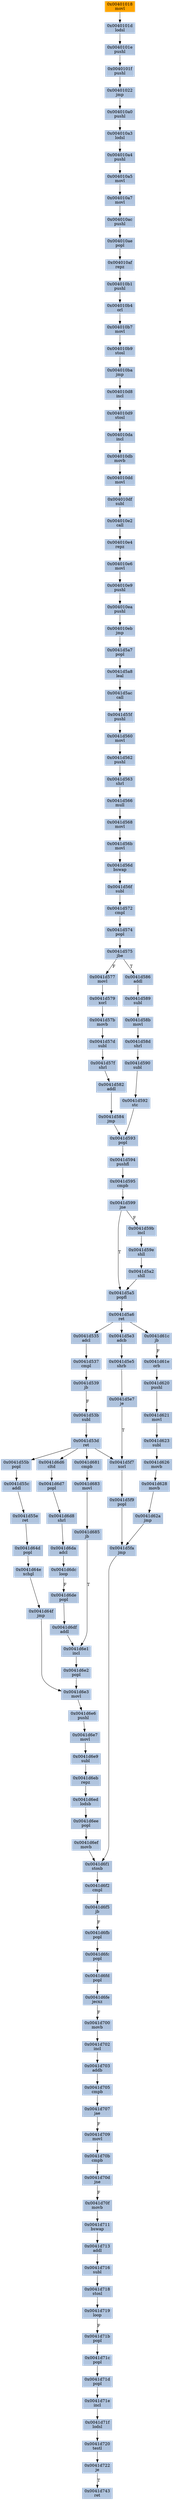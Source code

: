 strict digraph G {
	graph [bgcolor=transparent,
		name=G
	];
	node [color=lightsteelblue,
		fillcolor=lightsteelblue,
		shape=rectangle,
		style=filled
	];
	"0x004010e6"	[label="0x004010e6
movl"];
	"0x004010e9"	[label="0x004010e9
pushl"];
	"0x004010e6" -> "0x004010e9"	[color="#000000"];
	"0x004010a4"	[label="0x004010a4
pushl"];
	"0x004010a5"	[label="0x004010a5
movl"];
	"0x004010a4" -> "0x004010a5"	[color="#000000"];
	"0x004010e4"	[label="0x004010e4
repz"];
	"0x004010e4" -> "0x004010e6"	[color="#000000"];
	"0x0041d57d"	[label="0x0041d57d
subl"];
	"0x0041d57f"	[label="0x0041d57f
shrl"];
	"0x0041d57d" -> "0x0041d57f"	[color="#000000"];
	"0x0041d57b"	[label="0x0041d57b
movb"];
	"0x0041d57b" -> "0x0041d57d"	[color="#000000"];
	"0x0041d6ee"	[label="0x0041d6ee
popl"];
	"0x0041d6ef"	[label="0x0041d6ef
movb"];
	"0x0041d6ee" -> "0x0041d6ef"	[color="#000000"];
	"0x0041d5f9"	[label="0x0041d5f9
popl"];
	"0x0041d5fa"	[label="0x0041d5fa
jmp"];
	"0x0041d5f9" -> "0x0041d5fa"	[color="#000000"];
	"0x0041d720"	[label="0x0041d720
testl"];
	"0x0041d722"	[label="0x0041d722
je"];
	"0x0041d720" -> "0x0041d722"	[color="#000000"];
	"0x004010e2"	[label="0x004010e2
call"];
	"0x004010e2" -> "0x004010e4"	[color="#000000"];
	"0x0041d71d"	[label="0x0041d71d
popl"];
	"0x0041d71e"	[label="0x0041d71e
incl"];
	"0x0041d71d" -> "0x0041d71e"	[color="#000000"];
	"0x0041d70b"	[label="0x0041d70b
cmpb"];
	"0x0041d70d"	[label="0x0041d70d
jne"];
	"0x0041d70b" -> "0x0041d70d"	[color="#000000"];
	"0x0041d562"	[label="0x0041d562
pushl"];
	"0x0041d563"	[label="0x0041d563
shrl"];
	"0x0041d562" -> "0x0041d563"	[color="#000000"];
	"0x0041d6dc"	[label="0x0041d6dc
loop"];
	"0x0041d6de"	[label="0x0041d6de
popl"];
	"0x0041d6dc" -> "0x0041d6de"	[color="#000000",
		label=F];
	"0x004010af"	[label="0x004010af
repz"];
	"0x004010b1"	[label="0x004010b1
pushl"];
	"0x004010af" -> "0x004010b1"	[color="#000000"];
	"0x0041d64f"	[label="0x0041d64f
jmp"];
	"0x0041d6e3"	[label="0x0041d6e3
movl"];
	"0x0041d64f" -> "0x0041d6e3"	[color="#000000"];
	"0x004010da"	[label="0x004010da
incl"];
	"0x004010db"	[label="0x004010db
movb"];
	"0x004010da" -> "0x004010db"	[color="#000000"];
	"0x004010b4"	[label="0x004010b4
orl"];
	"0x004010b1" -> "0x004010b4"	[color="#000000"];
	"0x0041d566"	[label="0x0041d566
mull"];
	"0x0041d568"	[label="0x0041d568
movl"];
	"0x0041d566" -> "0x0041d568"	[color="#000000"];
	"0x0041d6e6"	[label="0x0041d6e6
pushl"];
	"0x0041d6e7"	[label="0x0041d6e7
movl"];
	"0x0041d6e6" -> "0x0041d6e7"	[color="#000000"];
	"0x0041d626"	[label="0x0041d626
movb"];
	"0x0041d628"	[label="0x0041d628
movb"];
	"0x0041d626" -> "0x0041d628"	[color="#000000"];
	"0x0041d71f"	[label="0x0041d71f
lodsl"];
	"0x0041d71e" -> "0x0041d71f"	[color="#000000"];
	"0x0041d681"	[label="0x0041d681
cmpb"];
	"0x0041d683"	[label="0x0041d683
movl"];
	"0x0041d681" -> "0x0041d683"	[color="#000000"];
	"0x004010dd"	[label="0x004010dd
movl"];
	"0x004010df"	[label="0x004010df
subl"];
	"0x004010dd" -> "0x004010df"	[color="#000000"];
	"0x0041d71c"	[label="0x0041d71c
popl"];
	"0x0041d71c" -> "0x0041d71d"	[color="#000000"];
	"0x00401022"	[label="0x00401022
jmp"];
	"0x004010a0"	[label="0x004010a0
pushl"];
	"0x00401022" -> "0x004010a0"	[color="#000000"];
	"0x0041d539"	[label="0x0041d539
jb"];
	"0x0041d53b"	[label="0x0041d53b
subl"];
	"0x0041d539" -> "0x0041d53b"	[color="#000000",
		label=F];
	"0x0041d711"	[label="0x0041d711
bswap"];
	"0x0041d713"	[label="0x0041d713
addl"];
	"0x0041d711" -> "0x0041d713"	[color="#000000"];
	"0x0041d6ed"	[label="0x0041d6ed
lodsb"];
	"0x0041d6ed" -> "0x0041d6ee"	[color="#000000"];
	"0x0041d702"	[label="0x0041d702
incl"];
	"0x0041d703"	[label="0x0041d703
addb"];
	"0x0041d702" -> "0x0041d703"	[color="#000000"];
	"0x0041d62a"	[label="0x0041d62a
jmp"];
	"0x0041d628" -> "0x0041d62a"	[color="#000000"];
	"0x0041d56d"	[label="0x0041d56d
bswap"];
	"0x0041d56f"	[label="0x0041d56f
subl"];
	"0x0041d56d" -> "0x0041d56f"	[color="#000000"];
	"0x0040101d"	[label="0x0040101d
lodsl"];
	"0x0040101e"	[label="0x0040101e
pushl"];
	"0x0040101d" -> "0x0040101e"	[color="#000000"];
	"0x0041d6f5"	[label="0x0041d6f5
jb"];
	"0x0041d6fb"	[label="0x0041d6fb
popl"];
	"0x0041d6f5" -> "0x0041d6fb"	[color="#000000",
		label=F];
	"0x0041d71b"	[label="0x0041d71b
popl"];
	"0x0041d71b" -> "0x0041d71c"	[color="#000000"];
	"0x0041d55b"	[label="0x0041d55b
popl"];
	"0x0041d55c"	[label="0x0041d55c
addl"];
	"0x0041d55b" -> "0x0041d55c"	[color="#000000"];
	"0x0041d572"	[label="0x0041d572
cmpl"];
	"0x0041d574"	[label="0x0041d574
popl"];
	"0x0041d572" -> "0x0041d574"	[color="#000000"];
	"0x0041d6d7"	[label="0x0041d6d7
popl"];
	"0x0041d6d8"	[label="0x0041d6d8
shrl"];
	"0x0041d6d7" -> "0x0041d6d8"	[color="#000000"];
	"0x0041d577"	[label="0x0041d577
movl"];
	"0x0041d579"	[label="0x0041d579
xorl"];
	"0x0041d577" -> "0x0041d579"	[color="#000000"];
	"0x0041d716"	[label="0x0041d716
subl"];
	"0x0041d713" -> "0x0041d716"	[color="#000000"];
	"0x0041d6df"	[label="0x0041d6df
addl"];
	"0x0041d6de" -> "0x0041d6df"	[color="#000000"];
	"0x004010a7"	[label="0x004010a7
movl"];
	"0x004010a5" -> "0x004010a7"	[color="#000000"];
	"0x0041d56b"	[label="0x0041d56b
movl"];
	"0x0041d56b" -> "0x0041d56d"	[color="#000000"];
	"0x0041d743"	[label="0x0041d743
ret"];
	"0x0041d722" -> "0x0041d743"	[color="#000000",
		label=T];
	"0x0041d70f"	[label="0x0041d70f
movb"];
	"0x0041d70f" -> "0x0041d711"	[color="#000000"];
	"0x004010a3"	[label="0x004010a3
lodsl"];
	"0x004010a0" -> "0x004010a3"	[color="#000000"];
	"0x0041d61c"	[label="0x0041d61c
jb"];
	"0x0041d61e"	[label="0x0041d61e
orb"];
	"0x0041d61c" -> "0x0041d61e"	[color="#000000",
		label=F];
	"0x0041d53d"	[label="0x0041d53d
ret"];
	"0x0041d53b" -> "0x0041d53d"	[color="#000000"];
	"0x0041d6e9"	[label="0x0041d6e9
subl"];
	"0x0041d6eb"	[label="0x0041d6eb
repz"];
	"0x0041d6e9" -> "0x0041d6eb"	[color="#000000"];
	"0x0041d621"	[label="0x0041d621
movl"];
	"0x0041d623"	[label="0x0041d623
subl"];
	"0x0041d621" -> "0x0041d623"	[color="#000000"];
	"0x0041d584"	[label="0x0041d584
jmp"];
	"0x0041d593"	[label="0x0041d593
popl"];
	"0x0041d584" -> "0x0041d593"	[color="#000000"];
	"0x0041d55e"	[label="0x0041d55e
ret"];
	"0x0041d64d"	[label="0x0041d64d
popl"];
	"0x0041d55e" -> "0x0041d64d"	[color="#000000"];
	"0x0041d575"	[label="0x0041d575
jbe"];
	"0x0041d575" -> "0x0041d577"	[color="#000000",
		label=F];
	"0x0041d586"	[label="0x0041d586
addl"];
	"0x0041d575" -> "0x0041d586"	[color="#000000",
		label=T];
	"0x0041d6f1"	[label="0x0041d6f1
stosb"];
	"0x0041d5fa" -> "0x0041d6f1"	[color="#000000"];
	"0x004010df" -> "0x004010e2"	[color="#000000"];
	"0x0041d599"	[label="0x0041d599
jne"];
	"0x0041d59b"	[label="0x0041d59b
incl"];
	"0x0041d599" -> "0x0041d59b"	[color="#000000",
		label=F];
	"0x0041d5a5"	[label="0x0041d5a5
popfl"];
	"0x0041d599" -> "0x0041d5a5"	[color="#000000",
		label=T];
	"0x004010ac"	[label="0x004010ac
pushl"];
	"0x004010a7" -> "0x004010ac"	[color="#000000"];
	"0x0041d685"	[label="0x0041d685
jb"];
	"0x0041d683" -> "0x0041d685"	[color="#000000"];
	"0x0041d55f"	[label="0x0041d55f
pushl"];
	"0x0041d560"	[label="0x0041d560
movl"];
	"0x0041d55f" -> "0x0041d560"	[color="#000000"];
	"0x0041d589"	[label="0x0041d589
subl"];
	"0x0041d586" -> "0x0041d589"	[color="#000000"];
	"0x0041d709"	[label="0x0041d709
movl"];
	"0x0041d709" -> "0x0041d70b"	[color="#000000"];
	"0x0041d620"	[label="0x0041d620
pushl"];
	"0x0041d620" -> "0x0041d621"	[color="#000000"];
	"0x0041d53d" -> "0x0041d681"	[color="#000000"];
	"0x0041d53d" -> "0x0041d55b"	[color="#000000"];
	"0x0041d5f7"	[label="0x0041d5f7
xorl"];
	"0x0041d53d" -> "0x0041d5f7"	[color="#000000"];
	"0x0041d6d6"	[label="0x0041d6d6
cltd"];
	"0x0041d53d" -> "0x0041d6d6"	[color="#000000"];
	"0x0041d590"	[label="0x0041d590
subl"];
	"0x0041d592"	[label="0x0041d592
stc"];
	"0x0041d590" -> "0x0041d592"	[color="#000000"];
	"0x004010b7"	[label="0x004010b7
movl"];
	"0x004010b4" -> "0x004010b7"	[color="#000000"];
	"0x00401018"	[color=lightgrey,
		fillcolor=orange,
		label="0x00401018
movl"];
	"0x00401018" -> "0x0040101d"	[color="#000000"];
	"0x004010ae"	[label="0x004010ae
popl"];
	"0x004010ac" -> "0x004010ae"	[color="#000000"];
	"0x004010ae" -> "0x004010af"	[color="#000000"];
	"0x0041d5e7"	[label="0x0041d5e7
je"];
	"0x0041d5e7" -> "0x0041d5f7"	[color="#000000",
		label=T];
	"0x0041d6e1"	[label="0x0041d6e1
incl"];
	"0x0041d6df" -> "0x0041d6e1"	[color="#000000"];
	"0x0041d6ef" -> "0x0041d6f1"	[color="#000000"];
	"0x004010ea"	[label="0x004010ea
pushl"];
	"0x004010e9" -> "0x004010ea"	[color="#000000"];
	"0x0041d6fe"	[label="0x0041d6fe
jecxz"];
	"0x0041d700"	[label="0x0041d700
movb"];
	"0x0041d6fe" -> "0x0041d700"	[color="#000000",
		label=F];
	"0x0041d705"	[label="0x0041d705
cmpb"];
	"0x0041d703" -> "0x0041d705"	[color="#000000"];
	"0x0041d6fc"	[label="0x0041d6fc
popl"];
	"0x0041d6fb" -> "0x0041d6fc"	[color="#000000"];
	"0x0041d58d"	[label="0x0041d58d
shrl"];
	"0x0041d58d" -> "0x0041d590"	[color="#000000"];
	"0x0041d5f7" -> "0x0041d5f9"	[color="#000000"];
	"0x0041d59e"	[label="0x0041d59e
shll"];
	"0x0041d59b" -> "0x0041d59e"	[color="#000000"];
	"0x0041d535"	[label="0x0041d535
adcl"];
	"0x0041d537"	[label="0x0041d537
cmpl"];
	"0x0041d535" -> "0x0041d537"	[color="#000000"];
	"0x0041d700" -> "0x0041d702"	[color="#000000"];
	"0x0041d595"	[label="0x0041d595
cmpb"];
	"0x0041d595" -> "0x0041d599"	[color="#000000"];
	"0x0041d6f2"	[label="0x0041d6f2
cmpl"];
	"0x0041d6f1" -> "0x0041d6f2"	[color="#000000"];
	"0x0041d70d" -> "0x0041d70f"	[color="#000000",
		label=F];
	"0x0041d6f2" -> "0x0041d6f5"	[color="#000000"];
	"0x0040101f"	[label="0x0040101f
pushl"];
	"0x0040101e" -> "0x0040101f"	[color="#000000"];
	"0x0041d64e"	[label="0x0041d64e
xchgl"];
	"0x0041d64d" -> "0x0041d64e"	[color="#000000"];
	"0x0041d6da"	[label="0x0041d6da
adcl"];
	"0x0041d6da" -> "0x0041d6dc"	[color="#000000"];
	"0x0041d582"	[label="0x0041d582
addl"];
	"0x0041d57f" -> "0x0041d582"	[color="#000000"];
	"0x0041d5a7"	[label="0x0041d5a7
popl"];
	"0x0041d5a8"	[label="0x0041d5a8
leal"];
	"0x0041d5a7" -> "0x0041d5a8"	[color="#000000"];
	"0x0041d64e" -> "0x0041d64f"	[color="#000000"];
	"0x0041d718"	[label="0x0041d718
stosl"];
	"0x0041d719"	[label="0x0041d719
loop"];
	"0x0041d718" -> "0x0041d719"	[color="#000000"];
	"0x0041d623" -> "0x0041d626"	[color="#000000"];
	"0x0041d574" -> "0x0041d575"	[color="#000000"];
	"0x0041d594"	[label="0x0041d594
pushfl"];
	"0x0041d593" -> "0x0041d594"	[color="#000000"];
	"0x004010eb"	[label="0x004010eb
jmp"];
	"0x004010ea" -> "0x004010eb"	[color="#000000"];
	"0x0041d685" -> "0x0041d6e1"	[color="#000000",
		label=T];
	"0x004010db" -> "0x004010dd"	[color="#000000"];
	"0x0041d6e7" -> "0x0041d6e9"	[color="#000000"];
	"0x0041d716" -> "0x0041d718"	[color="#000000"];
	"0x004010d8"	[label="0x004010d8
incl"];
	"0x004010d9"	[label="0x004010d9
stosl"];
	"0x004010d8" -> "0x004010d9"	[color="#000000"];
	"0x004010d9" -> "0x004010da"	[color="#000000"];
	"0x0041d5a2"	[label="0x0041d5a2
shll"];
	"0x0041d5a2" -> "0x0041d5a5"	[color="#000000"];
	"0x0041d5ac"	[label="0x0041d5ac
call"];
	"0x0041d5a8" -> "0x0041d5ac"	[color="#000000"];
	"0x0041d719" -> "0x0041d71b"	[color="#000000",
		label=F];
	"0x0041d6fd"	[label="0x0041d6fd
popl"];
	"0x0041d6fc" -> "0x0041d6fd"	[color="#000000"];
	"0x0041d579" -> "0x0041d57b"	[color="#000000"];
	"0x0041d560" -> "0x0041d562"	[color="#000000"];
	"0x0041d56f" -> "0x0041d572"	[color="#000000"];
	"0x004010ba"	[label="0x004010ba
jmp"];
	"0x004010ba" -> "0x004010d8"	[color="#000000"];
	"0x0040101f" -> "0x00401022"	[color="#000000"];
	"0x0041d6eb" -> "0x0041d6ed"	[color="#000000"];
	"0x0041d6d6" -> "0x0041d6d7"	[color="#000000"];
	"0x004010eb" -> "0x0041d5a7"	[color="#000000"];
	"0x0041d58b"	[label="0x0041d58b
movl"];
	"0x0041d589" -> "0x0041d58b"	[color="#000000"];
	"0x0041d707"	[label="0x0041d707
jae"];
	"0x0041d707" -> "0x0041d709"	[color="#000000",
		label=F];
	"0x0041d6e2"	[label="0x0041d6e2
popl"];
	"0x0041d6e1" -> "0x0041d6e2"	[color="#000000"];
	"0x0041d55c" -> "0x0041d55e"	[color="#000000"];
	"0x0041d71f" -> "0x0041d720"	[color="#000000"];
	"0x004010b9"	[label="0x004010b9
stosl"];
	"0x004010b7" -> "0x004010b9"	[color="#000000"];
	"0x0041d61e" -> "0x0041d620"	[color="#000000"];
	"0x0041d582" -> "0x0041d584"	[color="#000000"];
	"0x0041d594" -> "0x0041d595"	[color="#000000"];
	"0x0041d5ac" -> "0x0041d55f"	[color="#000000"];
	"0x0041d6d8" -> "0x0041d6da"	[color="#000000"];
	"0x0041d563" -> "0x0041d566"	[color="#000000"];
	"0x0041d705" -> "0x0041d707"	[color="#000000"];
	"0x0041d592" -> "0x0041d593"	[color="#000000"];
	"0x0041d58b" -> "0x0041d58d"	[color="#000000"];
	"0x0041d6e3" -> "0x0041d6e6"	[color="#000000"];
	"0x0041d59e" -> "0x0041d5a2"	[color="#000000"];
	"0x0041d5a6"	[label="0x0041d5a6
ret"];
	"0x0041d5a6" -> "0x0041d61c"	[color="#000000"];
	"0x0041d5a6" -> "0x0041d535"	[color="#000000"];
	"0x0041d5e3"	[label="0x0041d5e3
adcb"];
	"0x0041d5a6" -> "0x0041d5e3"	[color="#000000"];
	"0x0041d6fd" -> "0x0041d6fe"	[color="#000000"];
	"0x0041d5e5"	[label="0x0041d5e5
shrb"];
	"0x0041d5e5" -> "0x0041d5e7"	[color="#000000"];
	"0x0041d537" -> "0x0041d539"	[color="#000000"];
	"0x0041d6e2" -> "0x0041d6e3"	[color="#000000"];
	"0x0041d5e3" -> "0x0041d5e5"	[color="#000000"];
	"0x004010b9" -> "0x004010ba"	[color="#000000"];
	"0x0041d568" -> "0x0041d56b"	[color="#000000"];
	"0x0041d62a" -> "0x0041d5fa"	[color="#000000"];
	"0x0041d5a5" -> "0x0041d5a6"	[color="#000000"];
	"0x004010a3" -> "0x004010a4"	[color="#000000"];
}
